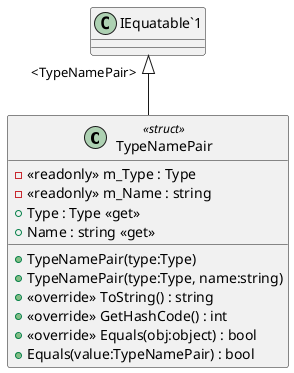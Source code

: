 @startuml
class TypeNamePair <<struct>> {
    - <<readonly>> m_Type : Type
    - <<readonly>> m_Name : string
    + TypeNamePair(type:Type)
    + TypeNamePair(type:Type, name:string)
    + Type : Type <<get>>
    + Name : string <<get>>
    + <<override>> ToString() : string
    + <<override>> GetHashCode() : int
    + <<override>> Equals(obj:object) : bool
    + Equals(value:TypeNamePair) : bool
}
"IEquatable`1" "<TypeNamePair>" <|-- TypeNamePair
@enduml

